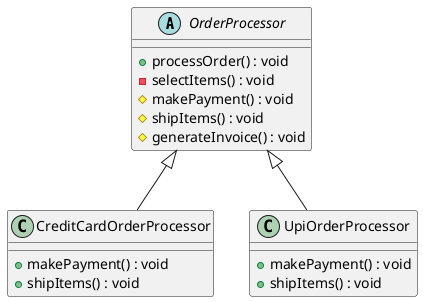 @startuml
abstract class OrderProcessor {
    +processOrder() : void
    -selectItems() : void
    #makePayment() : void
    #shipItems() : void
    #generateInvoice() : void
}

class CreditCardOrderProcessor {
    +makePayment() : void
    +shipItems() : void
}

class UpiOrderProcessor {
    +makePayment() : void
    +shipItems() : void
}

OrderProcessor <|-- CreditCardOrderProcessor
OrderProcessor <|-- UpiOrderProcessor
@enduml
